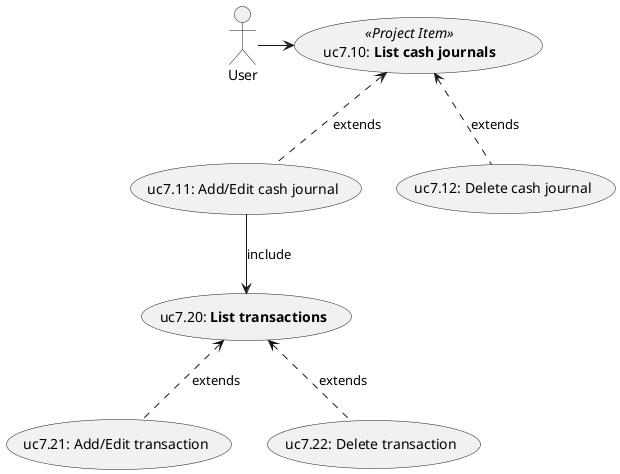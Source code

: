 
@startuml uc7_cash_journal.png

   ' Manage cash journal
   ' -------------------

   'left to right direction
   actor "User" as User

   (uc7.10: <b>List cash journals</b>) as (uc7.10) << Project Item >>
   (uc7.11: Add/Edit cash journal) as (uc7.11)
   (uc7.12: Delete cash journal)   as (uc7.12)
   (uc7.20: <b>List transactions</b>) as (uc7.20)
   (uc7.21: Add/Edit transaction) as (uc7.21)
   (uc7.22: Delete transaction)   as (uc7.22)

   (uc7.10) <.. (uc7.11) : extends
   (uc7.10) <.. (uc7.12) : extends
   (uc7.11) --> (uc7.20) : include
   (uc7.20) <.. (uc7.21) : extends
   (uc7.20) <.. (uc7.22) : extends

   ' Associations
   ' ------------

   User     -> (uc7.10)

@enduml
